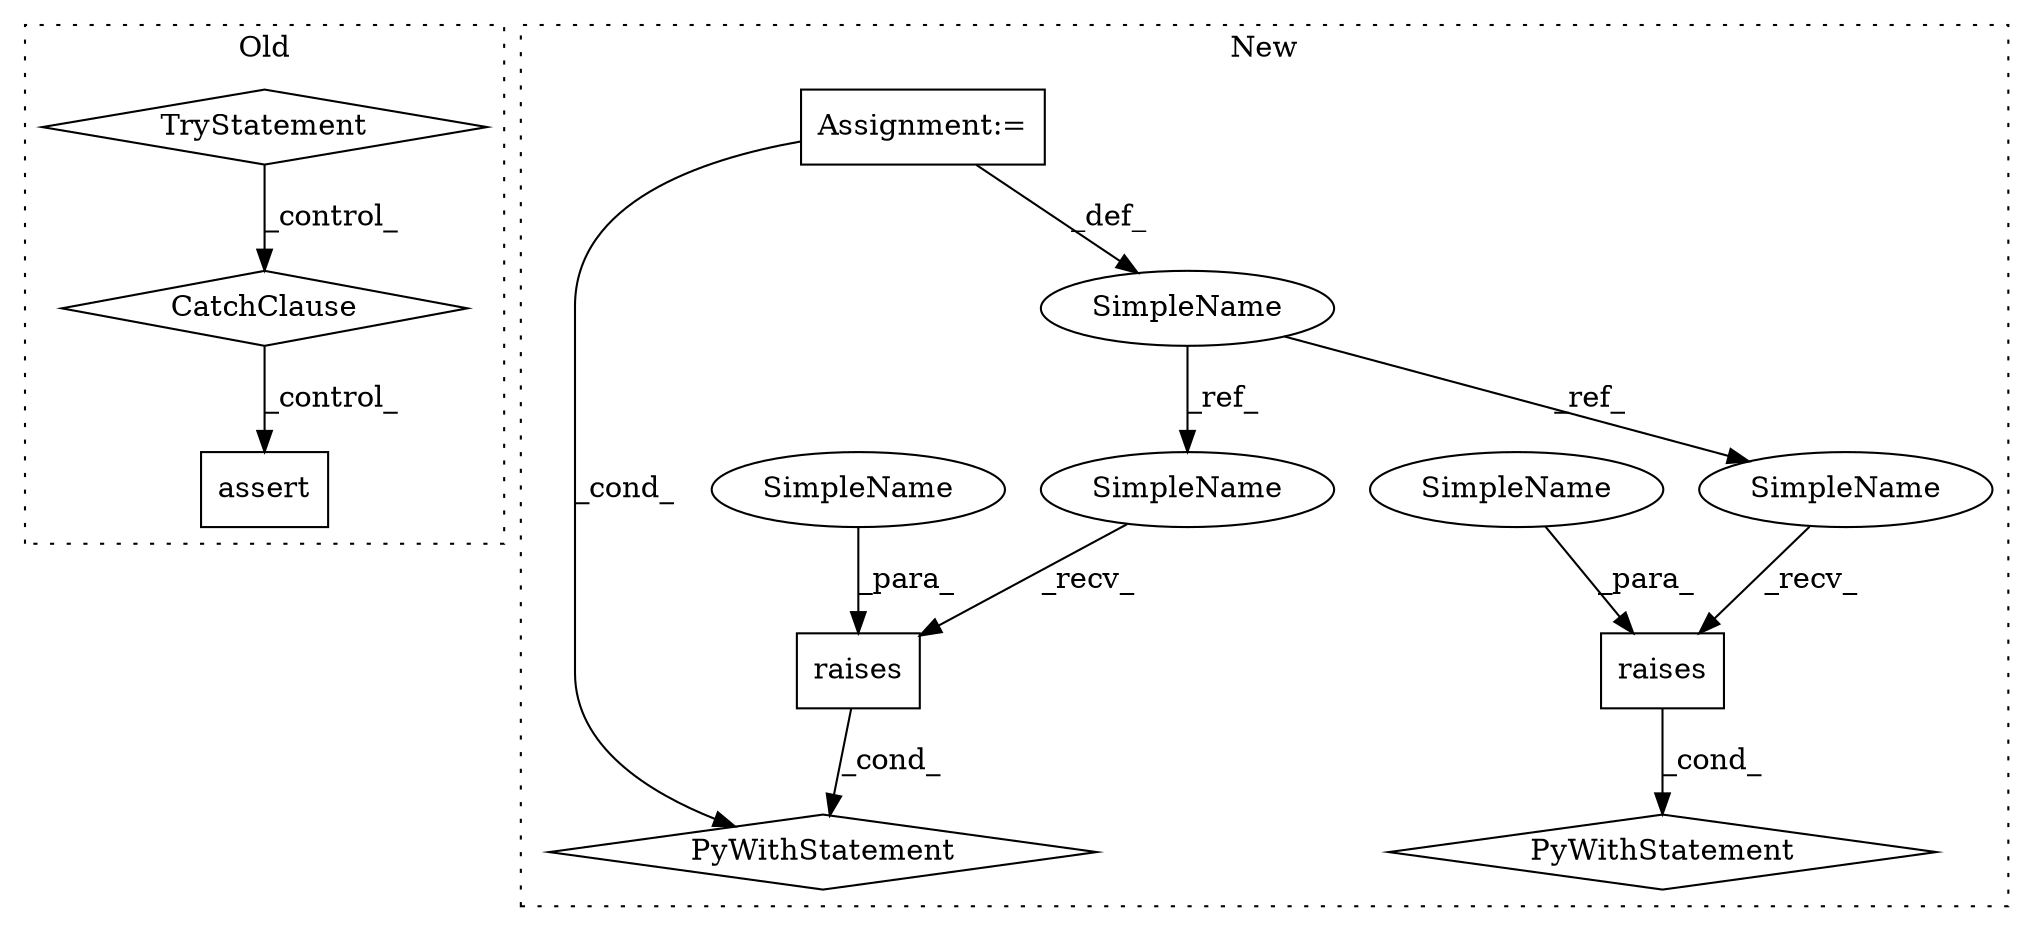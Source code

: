 digraph G {
subgraph cluster0 {
1 [label="TryStatement" a="54" s="11417" l="4" shape="diamond"];
3 [label="CatchClause" a="12" s="11554,11577" l="11,2" shape="diamond"];
6 [label="assert" a="6" s="11587" l="7" shape="box"];
label = "Old";
style="dotted";
}
subgraph cluster1 {
2 [label="raises" a="32" s="11734,11770" l="7,1" shape="box"];
4 [label="PyWithStatement" a="104" s="11717,11771" l="10,2" shape="diamond"];
5 [label="Assignment:=" a="7" s="11446" l="6" shape="box"];
7 [label="PyWithStatement" a="104" s="11571,11625" l="10,2" shape="diamond"];
8 [label="raises" a="32" s="11588,11624" l="7,1" shape="box"];
9 [label="SimpleName" a="42" s="11446" l="6" shape="ellipse"];
10 [label="SimpleName" a="42" s="11727" l="6" shape="ellipse"];
11 [label="SimpleName" a="42" s="11581" l="6" shape="ellipse"];
12 [label="SimpleName" a="42" s="11595" l="10" shape="ellipse"];
13 [label="SimpleName" a="42" s="11741" l="10" shape="ellipse"];
label = "New";
style="dotted";
}
1 -> 3 [label="_control_"];
2 -> 4 [label="_cond_"];
3 -> 6 [label="_control_"];
5 -> 9 [label="_def_"];
5 -> 4 [label="_cond_"];
8 -> 7 [label="_cond_"];
9 -> 11 [label="_ref_"];
9 -> 10 [label="_ref_"];
10 -> 2 [label="_recv_"];
11 -> 8 [label="_recv_"];
12 -> 8 [label="_para_"];
13 -> 2 [label="_para_"];
}